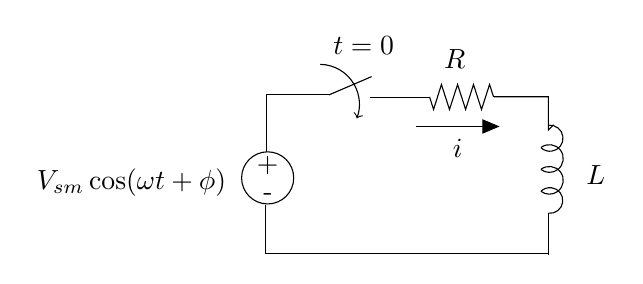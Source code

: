 \begin{tikzpicture}[y=-1cm]
\sf
\draw[black] (10.513,3.124) -- (10.462,2.967) -- (10.36,3.284) -- (10.258,2.967) -- (10.158,3.284) -- (10.056,2.967) -- (9.953,3.284) -- (9.851,2.967) -- (9.751,3.284) -- (9.7,3.124);
\draw[arrows=-to,black] (8.303,3.217) +(-89:0.506) arc (-89:21:0.506);
\draw[black] (7.644,4.153) circle (0.331cm);
\path (7.644,4.082) node[text=black,anchor=base] {+};
\path (7.649,4.444) node[text=black,anchor=base] {-};
\draw[arrows=-triangle 45,black] (9.522,3.5) -- (10.589,3.5);
\draw[black] (10.52,3.122) -- cycle;
\draw[black] (7.631,3.822) -- (7.631,3.089) -- (8.42,3.089);
\draw[black] (8.42,3.1) -- (8.964,2.867);
\path (10.02,2.767) node[text=black,anchor=base] {$R$};
\path (10.056,3.889) node[text=black,anchor=base] {$i$};
\path (8.353,2.589) node[text=black,anchor=base west] {$t=0$};
\path (11.567,4.233) node[text=black,anchor=base west] {$L$};
\path (7.242,4.3) node[text=black,anchor=base east] {$V_{sm}\cos(\omega t + \phi)$};
\draw (11.229,3.649) +(-97:0.166) arc (-97:134:0.166);
\draw (11.222,4.184) +(-127:0.176) arc (-127:128:0.176);
\draw (11.229,4.44) +(97:0.163) arc (97:-134:0.163);
\draw (11.222,3.907) +(-127:0.176) arc (-127:128:0.176);
\draw (10.52,3.122) -- (11.209,3.122) -- (11.209,3.544) -- (11.276,3.478);
\draw (9.698,3.129) -- (8.94,3.129);
\draw (7.62,4.5) -- (7.62,5.111) -- (8.94,5.111) -- (11.211,5.111);
\draw (11.209,4.602) -- cycle;
\draw (11.209,4.602) -- (11.209,5.133);

\end{tikzpicture}%

%% Configure (x)emacs for this file ...
%% Local Variables:
%% mode: latex
%% End: